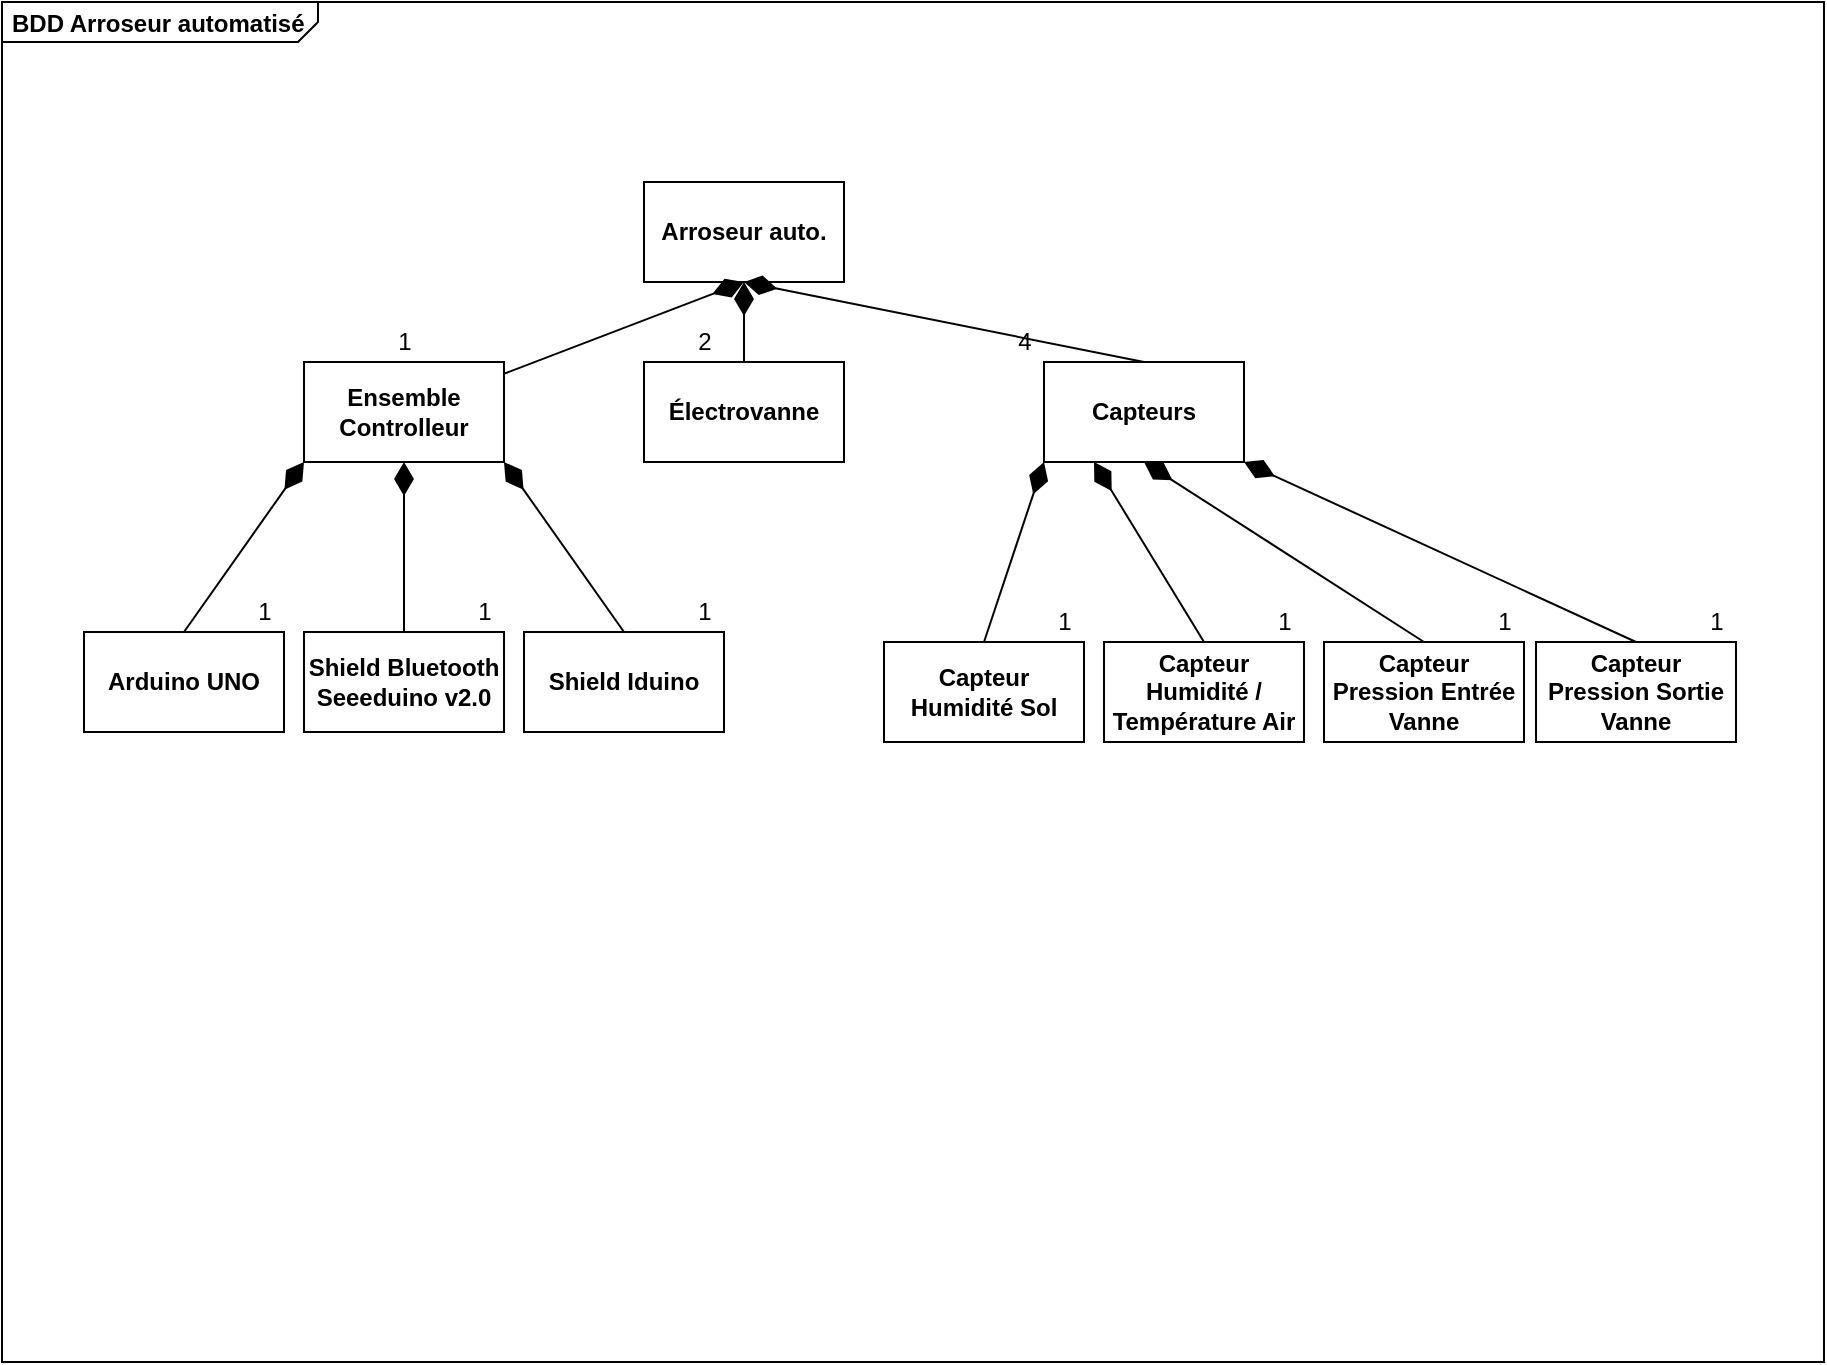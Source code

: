 <mxfile version="14.6.9" type="github">
  <diagram id="36-0CbIe05TsGABK2UAy" name="Page-1">
    <mxGraphModel dx="1381" dy="772" grid="1" gridSize="10" guides="1" tooltips="1" connect="1" arrows="1" fold="1" page="1" pageScale="1" pageWidth="827" pageHeight="1169" math="0" shadow="0">
      <root>
        <mxCell id="0" />
        <mxCell id="1" parent="0" />
        <mxCell id="JTOWlMd23mhVKSaYU44d-1" value="&lt;p style=&quot;margin: 0px ; margin-top: 4px ; margin-left: 5px ; text-align: left&quot;&gt;&lt;b&gt;BDD Arroseur automatisé&lt;br&gt;&lt;/b&gt;&lt;/p&gt;" style="html=1;shape=mxgraph.sysml.package;overflow=fill;labelX=158;align=left;spacingLeft=5;verticalAlign=top;spacingTop=-3;" parent="1" vertex="1">
          <mxGeometry x="29" y="20" width="911" height="680" as="geometry" />
        </mxCell>
        <mxCell id="JTOWlMd23mhVKSaYU44d-3" value="Arroseur auto." style="strokeColor=inherit;fillColor=inherit;gradientColor=inherit;shape=rect;fontStyle=1;html=1;whiteSpace=wrap;align=center;" parent="1" vertex="1">
          <mxGeometry x="350" y="110" width="100" height="50" as="geometry" />
        </mxCell>
        <mxCell id="JTOWlMd23mhVKSaYU44d-5" value="" style="strokeColor=inherit;fillColor=inherit;gradientColor=inherit;align=right;html=1;verticalAlign=bottom;endArrow=none;startArrow=diamondThin;startSize=14;startFill=1;edgeStyle=none;endFill=0;labelBackgroundColor=none;exitX=0.5;exitY=1;exitDx=0;exitDy=0;jumpStyle=none;sketch=0;" parent="1" source="JTOWlMd23mhVKSaYU44d-3" target="JTOWlMd23mhVKSaYU44d-4" edge="1">
          <mxGeometry x="1" relative="1" as="geometry" />
        </mxCell>
        <mxCell id="JTOWlMd23mhVKSaYU44d-7" value="0..*" style="resizable=0;html=1;align=right;verticalAlign=top;labelBackgroundColor=none;fontSize=10" parent="JTOWlMd23mhVKSaYU44d-5" connectable="0" vertex="1">
          <mxGeometry x="1" relative="1" as="geometry" />
        </mxCell>
        <mxCell id="JTOWlMd23mhVKSaYU44d-4" value="Ensemble Controlleur" style="strokeColor=inherit;fillColor=inherit;gradientColor=inherit;shape=rect;fontStyle=1;html=1;whiteSpace=wrap;align=center;" parent="1" vertex="1">
          <mxGeometry x="180" y="200" width="100" height="50" as="geometry" />
        </mxCell>
        <mxCell id="JTOWlMd23mhVKSaYU44d-8" value="&lt;div&gt;1&lt;/div&gt;" style="text;html=1;align=center;verticalAlign=middle;resizable=0;points=[];autosize=1;" parent="1" vertex="1">
          <mxGeometry x="220" y="180" width="20" height="20" as="geometry" />
        </mxCell>
        <mxCell id="JTOWlMd23mhVKSaYU44d-9" value="Électrovanne" style="strokeColor=inherit;fillColor=inherit;gradientColor=inherit;shape=rect;fontStyle=1;html=1;whiteSpace=wrap;align=center;" parent="1" vertex="1">
          <mxGeometry x="350" y="200" width="100" height="50" as="geometry" />
        </mxCell>
        <mxCell id="JTOWlMd23mhVKSaYU44d-11" value="" style="strokeColor=inherit;fillColor=inherit;gradientColor=inherit;align=right;html=1;verticalAlign=bottom;endArrow=none;startArrow=diamondThin;startSize=14;startFill=1;edgeStyle=none;endFill=0;labelBackgroundColor=none;exitX=0.5;exitY=1;exitDx=0;exitDy=0;jumpStyle=none;sketch=0;entryX=0.5;entryY=0;entryDx=0;entryDy=0;" parent="1" source="JTOWlMd23mhVKSaYU44d-3" target="JTOWlMd23mhVKSaYU44d-9" edge="1">
          <mxGeometry x="1" relative="1" as="geometry">
            <mxPoint x="410" y="170" as="sourcePoint" />
            <mxPoint x="250" y="219.524" as="targetPoint" />
          </mxGeometry>
        </mxCell>
        <mxCell id="JTOWlMd23mhVKSaYU44d-13" value="&lt;div&gt;2&lt;/div&gt;" style="text;html=1;align=center;verticalAlign=middle;resizable=0;points=[];autosize=1;" parent="1" vertex="1">
          <mxGeometry x="370" y="180" width="20" height="20" as="geometry" />
        </mxCell>
        <mxCell id="JTOWlMd23mhVKSaYU44d-14" value="Capteurs" style="strokeColor=inherit;fillColor=inherit;gradientColor=inherit;shape=rect;fontStyle=1;html=1;whiteSpace=wrap;align=center;" parent="1" vertex="1">
          <mxGeometry x="550" y="200" width="100" height="50" as="geometry" />
        </mxCell>
        <mxCell id="JTOWlMd23mhVKSaYU44d-15" value="" style="strokeColor=inherit;fillColor=inherit;gradientColor=inherit;align=right;html=1;verticalAlign=bottom;endArrow=none;startArrow=diamondThin;startSize=14;startFill=1;edgeStyle=none;endFill=0;labelBackgroundColor=none;exitX=0.5;exitY=1;exitDx=0;exitDy=0;jumpStyle=none;sketch=0;entryX=0.5;entryY=0;entryDx=0;entryDy=0;" parent="1" source="JTOWlMd23mhVKSaYU44d-3" target="JTOWlMd23mhVKSaYU44d-14" edge="1">
          <mxGeometry x="1" relative="1" as="geometry">
            <mxPoint x="650" y="120" as="sourcePoint" />
            <mxPoint x="490" y="169.524" as="targetPoint" />
          </mxGeometry>
        </mxCell>
        <mxCell id="JTOWlMd23mhVKSaYU44d-16" value="" style="resizable=0;html=1;align=right;verticalAlign=top;labelBackgroundColor=none;fontSize=10" parent="JTOWlMd23mhVKSaYU44d-15" connectable="0" vertex="1">
          <mxGeometry x="1" relative="1" as="geometry" />
        </mxCell>
        <mxCell id="JTOWlMd23mhVKSaYU44d-17" value="4" style="text;html=1;align=center;verticalAlign=middle;resizable=0;points=[];autosize=1;" parent="1" vertex="1">
          <mxGeometry x="530" y="180" width="20" height="20" as="geometry" />
        </mxCell>
        <mxCell id="JTOWlMd23mhVKSaYU44d-20" value="Capteur Humidité Sol" style="strokeColor=inherit;fillColor=inherit;gradientColor=inherit;shape=rect;fontStyle=1;html=1;whiteSpace=wrap;align=center;" parent="1" vertex="1">
          <mxGeometry x="470" y="340" width="100" height="50" as="geometry" />
        </mxCell>
        <mxCell id="JTOWlMd23mhVKSaYU44d-21" value="&lt;div&gt;Capteur Humidité /&lt;/div&gt;&lt;div&gt;Température Air&lt;br&gt;&lt;/div&gt;" style="strokeColor=inherit;fillColor=inherit;gradientColor=inherit;shape=rect;fontStyle=1;html=1;whiteSpace=wrap;align=center;" parent="1" vertex="1">
          <mxGeometry x="580" y="340" width="100" height="50" as="geometry" />
        </mxCell>
        <mxCell id="JTOWlMd23mhVKSaYU44d-22" value="Capteur Pression Entrée Vanne" style="strokeColor=inherit;fillColor=inherit;gradientColor=inherit;shape=rect;fontStyle=1;html=1;whiteSpace=wrap;align=center;" parent="1" vertex="1">
          <mxGeometry x="690" y="340" width="100" height="50" as="geometry" />
        </mxCell>
        <mxCell id="JTOWlMd23mhVKSaYU44d-23" value="Capteur Pression Sortie Vanne" style="strokeColor=inherit;fillColor=inherit;gradientColor=inherit;shape=rect;fontStyle=1;html=1;whiteSpace=wrap;align=center;" parent="1" vertex="1">
          <mxGeometry x="796" y="340" width="100" height="50" as="geometry" />
        </mxCell>
        <mxCell id="JTOWlMd23mhVKSaYU44d-24" value="" style="strokeColor=inherit;fillColor=inherit;gradientColor=inherit;align=right;html=1;verticalAlign=bottom;endArrow=none;startArrow=diamondThin;startSize=14;startFill=1;edgeStyle=none;endFill=0;labelBackgroundColor=none;exitX=0;exitY=1;exitDx=0;exitDy=0;jumpStyle=none;sketch=0;entryX=0.5;entryY=0;entryDx=0;entryDy=0;" parent="1" source="JTOWlMd23mhVKSaYU44d-14" target="JTOWlMd23mhVKSaYU44d-20" edge="1">
          <mxGeometry x="1" relative="1" as="geometry">
            <mxPoint x="510" y="260" as="sourcePoint" />
            <mxPoint x="620" y="300" as="targetPoint" />
          </mxGeometry>
        </mxCell>
        <mxCell id="JTOWlMd23mhVKSaYU44d-25" value="" style="resizable=0;html=1;align=right;verticalAlign=top;labelBackgroundColor=none;fontSize=10" parent="JTOWlMd23mhVKSaYU44d-24" connectable="0" vertex="1">
          <mxGeometry x="1" relative="1" as="geometry" />
        </mxCell>
        <mxCell id="JTOWlMd23mhVKSaYU44d-26" value="" style="strokeColor=inherit;fillColor=inherit;gradientColor=inherit;align=right;html=1;verticalAlign=bottom;endArrow=none;startArrow=diamondThin;startSize=14;startFill=1;edgeStyle=none;endFill=0;labelBackgroundColor=none;exitX=0.25;exitY=1;exitDx=0;exitDy=0;jumpStyle=none;sketch=0;entryX=0.5;entryY=0;entryDx=0;entryDy=0;" parent="1" source="JTOWlMd23mhVKSaYU44d-14" target="JTOWlMd23mhVKSaYU44d-21" edge="1">
          <mxGeometry x="1" relative="1" as="geometry">
            <mxPoint x="580" y="250" as="sourcePoint" />
            <mxPoint x="590" y="340" as="targetPoint" />
          </mxGeometry>
        </mxCell>
        <mxCell id="JTOWlMd23mhVKSaYU44d-27" value="" style="resizable=0;html=1;align=right;verticalAlign=top;labelBackgroundColor=none;fontSize=10" parent="JTOWlMd23mhVKSaYU44d-26" connectable="0" vertex="1">
          <mxGeometry x="1" relative="1" as="geometry" />
        </mxCell>
        <mxCell id="JTOWlMd23mhVKSaYU44d-28" value="" style="strokeColor=inherit;fillColor=inherit;gradientColor=inherit;align=right;html=1;verticalAlign=bottom;endArrow=none;startArrow=diamondThin;startSize=14;startFill=1;edgeStyle=none;endFill=0;labelBackgroundColor=none;exitX=0.5;exitY=1;exitDx=0;exitDy=0;jumpStyle=none;sketch=0;entryX=0.5;entryY=0;entryDx=0;entryDy=0;" parent="1" source="JTOWlMd23mhVKSaYU44d-14" target="JTOWlMd23mhVKSaYU44d-22" edge="1">
          <mxGeometry x="1" relative="1" as="geometry">
            <mxPoint x="600" y="220" as="sourcePoint" />
            <mxPoint x="680" y="310" as="targetPoint" />
          </mxGeometry>
        </mxCell>
        <mxCell id="JTOWlMd23mhVKSaYU44d-29" value="" style="resizable=0;html=1;align=right;verticalAlign=top;labelBackgroundColor=none;fontSize=10" parent="JTOWlMd23mhVKSaYU44d-28" connectable="0" vertex="1">
          <mxGeometry x="1" relative="1" as="geometry" />
        </mxCell>
        <mxCell id="JTOWlMd23mhVKSaYU44d-30" value="" style="strokeColor=inherit;fillColor=inherit;gradientColor=inherit;align=right;html=1;verticalAlign=bottom;endArrow=none;startArrow=diamondThin;startSize=14;startFill=1;edgeStyle=none;endFill=0;labelBackgroundColor=none;exitX=1;exitY=1;exitDx=0;exitDy=0;jumpStyle=none;sketch=0;entryX=0.5;entryY=0;entryDx=0;entryDy=0;" parent="1" source="JTOWlMd23mhVKSaYU44d-14" target="JTOWlMd23mhVKSaYU44d-23" edge="1">
          <mxGeometry x="1" relative="1" as="geometry">
            <mxPoint x="520" y="260" as="sourcePoint" />
            <mxPoint x="750" y="350" as="targetPoint" />
          </mxGeometry>
        </mxCell>
        <mxCell id="JTOWlMd23mhVKSaYU44d-31" value="" style="resizable=0;html=1;align=right;verticalAlign=top;labelBackgroundColor=none;fontSize=10" parent="JTOWlMd23mhVKSaYU44d-30" connectable="0" vertex="1">
          <mxGeometry x="1" relative="1" as="geometry" />
        </mxCell>
        <mxCell id="JTOWlMd23mhVKSaYU44d-32" value="&lt;div&gt;1&lt;/div&gt;" style="text;html=1;align=center;verticalAlign=middle;resizable=0;points=[];autosize=1;" parent="1" vertex="1">
          <mxGeometry x="550" y="320" width="20" height="20" as="geometry" />
        </mxCell>
        <mxCell id="JTOWlMd23mhVKSaYU44d-34" value="&lt;div&gt;1&lt;/div&gt;" style="text;html=1;align=center;verticalAlign=middle;resizable=0;points=[];autosize=1;" parent="1" vertex="1">
          <mxGeometry x="660" y="320" width="20" height="20" as="geometry" />
        </mxCell>
        <mxCell id="JTOWlMd23mhVKSaYU44d-35" value="&lt;div&gt;1&lt;/div&gt;" style="text;html=1;align=center;verticalAlign=middle;resizable=0;points=[];autosize=1;" parent="1" vertex="1">
          <mxGeometry x="770" y="320" width="20" height="20" as="geometry" />
        </mxCell>
        <mxCell id="JTOWlMd23mhVKSaYU44d-36" value="&lt;div&gt;1&lt;/div&gt;" style="text;html=1;align=center;verticalAlign=middle;resizable=0;points=[];autosize=1;" parent="1" vertex="1">
          <mxGeometry x="876" y="320" width="20" height="20" as="geometry" />
        </mxCell>
        <mxCell id="JTOWlMd23mhVKSaYU44d-37" value="Arduino UNO" style="strokeColor=inherit;fillColor=inherit;gradientColor=inherit;shape=rect;fontStyle=1;html=1;whiteSpace=wrap;align=center;" parent="1" vertex="1">
          <mxGeometry x="70" y="335" width="100" height="50" as="geometry" />
        </mxCell>
        <mxCell id="JTOWlMd23mhVKSaYU44d-38" value="" style="strokeColor=inherit;fillColor=inherit;gradientColor=inherit;align=right;html=1;verticalAlign=bottom;endArrow=none;startArrow=diamondThin;startSize=14;startFill=1;edgeStyle=none;endFill=0;labelBackgroundColor=none;exitX=0;exitY=1;exitDx=0;exitDy=0;jumpStyle=none;sketch=0;entryX=0.5;entryY=0;entryDx=0;entryDy=0;" parent="1" source="JTOWlMd23mhVKSaYU44d-4" target="JTOWlMd23mhVKSaYU44d-37" edge="1">
          <mxGeometry x="1" relative="1" as="geometry">
            <mxPoint x="370" y="320" as="sourcePoint" />
            <mxPoint x="210" y="369.524" as="targetPoint" />
          </mxGeometry>
        </mxCell>
        <mxCell id="JTOWlMd23mhVKSaYU44d-40" value="Shield Bluetooth Seeeduino v2.0" style="strokeColor=inherit;fillColor=inherit;gradientColor=inherit;shape=rect;fontStyle=1;html=1;whiteSpace=wrap;align=center;" parent="1" vertex="1">
          <mxGeometry x="180" y="335" width="100" height="50" as="geometry" />
        </mxCell>
        <mxCell id="JTOWlMd23mhVKSaYU44d-41" value="" style="strokeColor=inherit;fillColor=inherit;gradientColor=inherit;align=right;html=1;verticalAlign=bottom;endArrow=none;startArrow=diamondThin;startSize=14;startFill=1;edgeStyle=none;endFill=0;labelBackgroundColor=none;exitX=0.5;exitY=1;exitDx=0;exitDy=0;jumpStyle=none;sketch=0;entryX=0.5;entryY=0;entryDx=0;entryDy=0;" parent="1" source="JTOWlMd23mhVKSaYU44d-4" target="JTOWlMd23mhVKSaYU44d-40" edge="1">
          <mxGeometry x="1" relative="1" as="geometry">
            <mxPoint x="300" y="250" as="sourcePoint" />
            <mxPoint x="320" y="369.524" as="targetPoint" />
          </mxGeometry>
        </mxCell>
        <mxCell id="CFQobQhaT9exYFnwzprk-1" value="&lt;div&gt;1&lt;/div&gt;" style="text;html=1;align=center;verticalAlign=middle;resizable=0;points=[];autosize=1;" parent="1" vertex="1">
          <mxGeometry x="150" y="315" width="20" height="20" as="geometry" />
        </mxCell>
        <mxCell id="CFQobQhaT9exYFnwzprk-2" value="&lt;div&gt;1&lt;/div&gt;" style="text;html=1;align=center;verticalAlign=middle;resizable=0;points=[];autosize=1;" parent="1" vertex="1">
          <mxGeometry x="260" y="315" width="20" height="20" as="geometry" />
        </mxCell>
        <mxCell id="CFQobQhaT9exYFnwzprk-3" value="Shield Iduino" style="strokeColor=inherit;fillColor=inherit;gradientColor=inherit;shape=rect;fontStyle=1;html=1;whiteSpace=wrap;align=center;" parent="1" vertex="1">
          <mxGeometry x="290" y="335" width="100" height="50" as="geometry" />
        </mxCell>
        <mxCell id="CFQobQhaT9exYFnwzprk-4" value="" style="strokeColor=inherit;fillColor=inherit;gradientColor=inherit;align=right;html=1;verticalAlign=bottom;endArrow=none;startArrow=diamondThin;startSize=14;startFill=1;edgeStyle=none;endFill=0;labelBackgroundColor=none;exitX=1;exitY=1;exitDx=0;exitDy=0;jumpStyle=none;sketch=0;entryX=0.5;entryY=0;entryDx=0;entryDy=0;" parent="1" source="JTOWlMd23mhVKSaYU44d-4" target="CFQobQhaT9exYFnwzprk-3" edge="1">
          <mxGeometry x="1" relative="1" as="geometry">
            <mxPoint x="325" y="250" as="sourcePoint" />
            <mxPoint x="430" y="369.524" as="targetPoint" />
          </mxGeometry>
        </mxCell>
        <mxCell id="CFQobQhaT9exYFnwzprk-5" value="&lt;div&gt;1&lt;/div&gt;" style="text;html=1;align=center;verticalAlign=middle;resizable=0;points=[];autosize=1;" parent="1" vertex="1">
          <mxGeometry x="370" y="315" width="20" height="20" as="geometry" />
        </mxCell>
      </root>
    </mxGraphModel>
  </diagram>
</mxfile>
